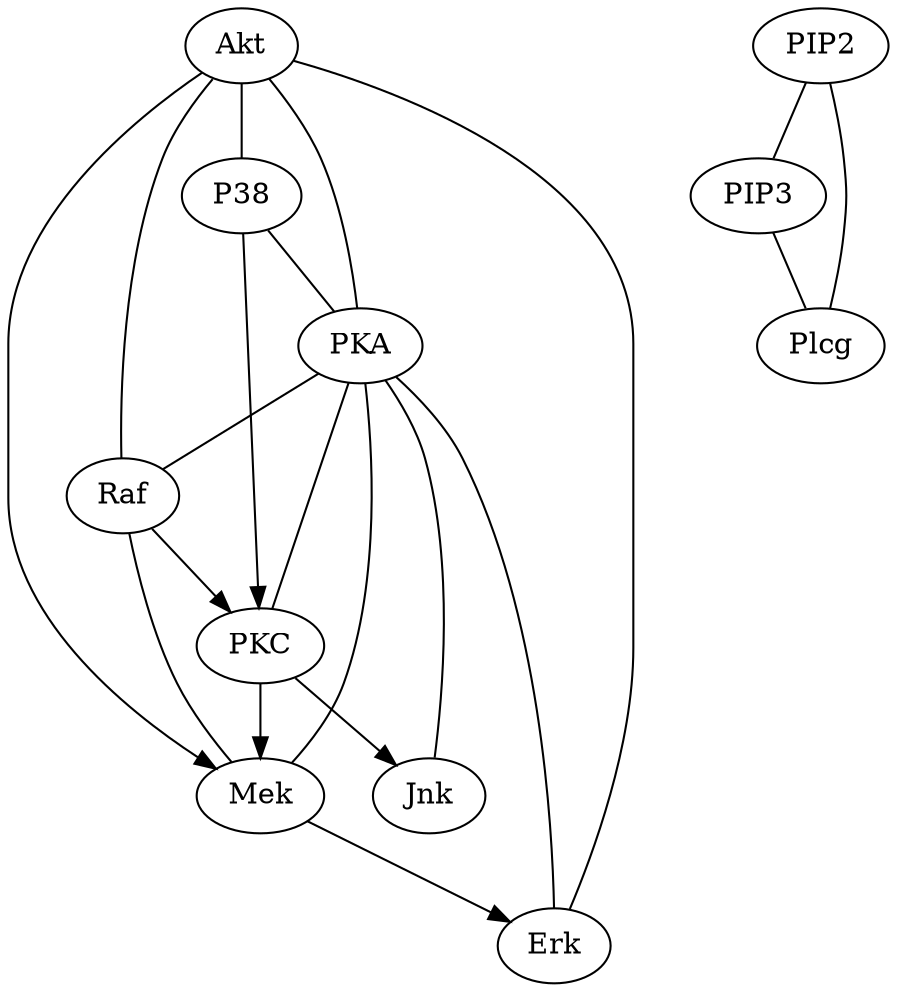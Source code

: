 digraph G {
    "Mek" -> "Erk";
    "PKC" -> "Mek";
    "P38" -> "PKC";
    "Akt" -> "Mek";
    "Raf" -> "PKC";
    "PKC" -> "Jnk";
    "Akt" -> "P38" [dir = none];
    "Raf" -> "Mek" [dir = none];
    "PIP2" -> "PIP3" [dir = none];
    "PKA" -> "Jnk" [dir = none];
    "Akt" -> "Raf" [dir = none];
    "PKA" -> "Raf" [dir = none];
    "Akt" -> "Erk" [dir = none];
    "PKA" -> "Erk" [dir = none];
    "PIP3" -> "Plcg" [dir = none];
    "PKA" -> "PKC" [dir = none];
    "PKA" -> "Mek" [dir = none];
    "Akt" -> "PKA" [dir = none];
    "PIP2" -> "Plcg" [dir = none];
    "P38" -> "PKA" [dir = none];
}
